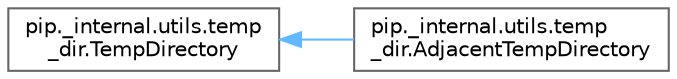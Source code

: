 digraph "Graphical Class Hierarchy"
{
 // LATEX_PDF_SIZE
  bgcolor="transparent";
  edge [fontname=Helvetica,fontsize=10,labelfontname=Helvetica,labelfontsize=10];
  node [fontname=Helvetica,fontsize=10,shape=box,height=0.2,width=0.4];
  rankdir="LR";
  Node0 [id="Node000000",label="pip._internal.utils.temp\l_dir.TempDirectory",height=0.2,width=0.4,color="grey40", fillcolor="white", style="filled",URL="$d2/d9c/classpip_1_1__internal_1_1utils_1_1temp__dir_1_1TempDirectory.html",tooltip=" "];
  Node0 -> Node1 [id="edge4812_Node000000_Node000001",dir="back",color="steelblue1",style="solid",tooltip=" "];
  Node1 [id="Node000001",label="pip._internal.utils.temp\l_dir.AdjacentTempDirectory",height=0.2,width=0.4,color="grey40", fillcolor="white", style="filled",URL="$db/df2/classpip_1_1__internal_1_1utils_1_1temp__dir_1_1AdjacentTempDirectory.html",tooltip=" "];
}
